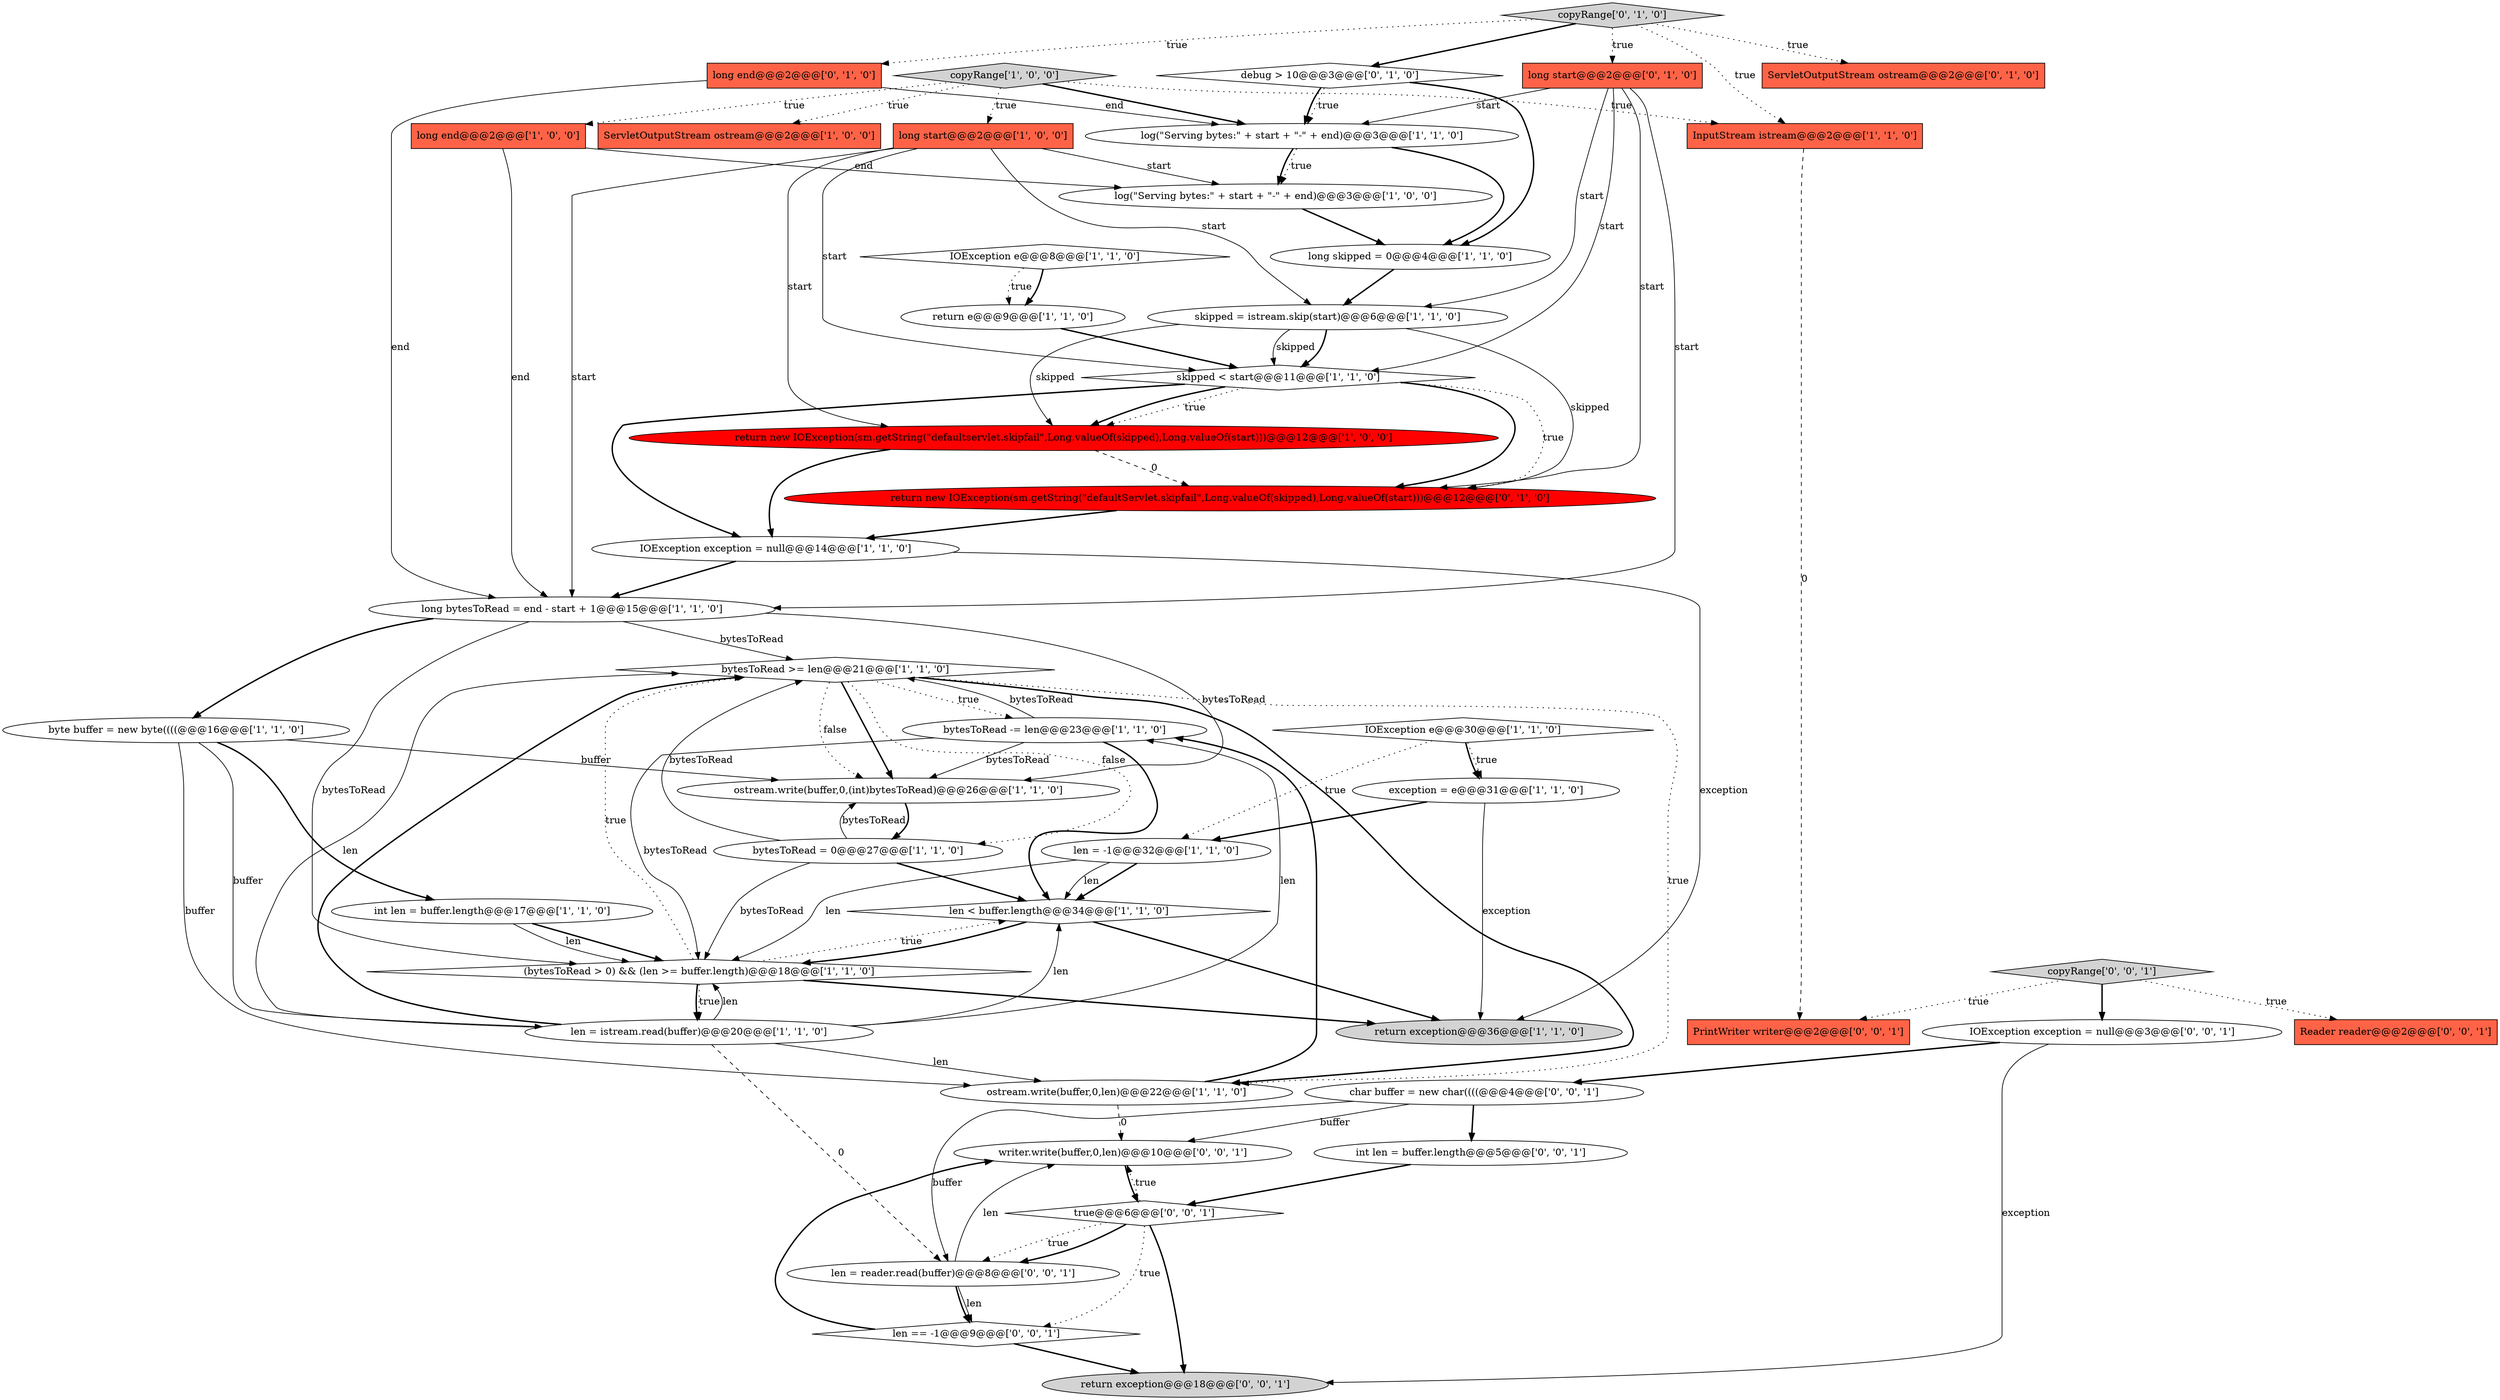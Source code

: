 digraph {
28 [style = filled, label = "IOException exception = null@@@14@@@['1', '1', '0']", fillcolor = white, shape = ellipse image = "AAA0AAABBB1BBB"];
30 [style = filled, label = "ServletOutputStream ostream@@@2@@@['0', '1', '0']", fillcolor = tomato, shape = box image = "AAA0AAABBB2BBB"];
9 [style = filled, label = "long start@@@2@@@['1', '0', '0']", fillcolor = tomato, shape = box image = "AAA0AAABBB1BBB"];
1 [style = filled, label = "return new IOException(sm.getString(\"defaultservlet.skipfail\",Long.valueOf(skipped),Long.valueOf(start)))@@@12@@@['1', '0', '0']", fillcolor = red, shape = ellipse image = "AAA1AAABBB1BBB"];
0 [style = filled, label = "int len = buffer.length@@@17@@@['1', '1', '0']", fillcolor = white, shape = ellipse image = "AAA0AAABBB1BBB"];
44 [style = filled, label = "true@@@6@@@['0', '0', '1']", fillcolor = white, shape = diamond image = "AAA0AAABBB3BBB"];
29 [style = filled, label = "debug > 10@@@3@@@['0', '1', '0']", fillcolor = white, shape = diamond image = "AAA0AAABBB2BBB"];
7 [style = filled, label = "ServletOutputStream ostream@@@2@@@['1', '0', '0']", fillcolor = tomato, shape = box image = "AAA0AAABBB1BBB"];
20 [style = filled, label = "IOException e@@@8@@@['1', '1', '0']", fillcolor = white, shape = diamond image = "AAA0AAABBB1BBB"];
4 [style = filled, label = "exception = e@@@31@@@['1', '1', '0']", fillcolor = white, shape = ellipse image = "AAA0AAABBB1BBB"];
25 [style = filled, label = "log(\"Serving bytes:\" + start + \"-\" + end)@@@3@@@['1', '1', '0']", fillcolor = white, shape = ellipse image = "AAA0AAABBB1BBB"];
18 [style = filled, label = "len = istream.read(buffer)@@@20@@@['1', '1', '0']", fillcolor = white, shape = ellipse image = "AAA0AAABBB1BBB"];
24 [style = filled, label = "len < buffer.length@@@34@@@['1', '1', '0']", fillcolor = white, shape = diamond image = "AAA0AAABBB1BBB"];
3 [style = filled, label = "bytesToRead >= len@@@21@@@['1', '1', '0']", fillcolor = white, shape = diamond image = "AAA0AAABBB1BBB"];
6 [style = filled, label = "log(\"Serving bytes:\" + start + \"-\" + end)@@@3@@@['1', '0', '0']", fillcolor = white, shape = ellipse image = "AAA0AAABBB1BBB"];
12 [style = filled, label = "byte buffer = new byte((((@@@16@@@['1', '1', '0']", fillcolor = white, shape = ellipse image = "AAA0AAABBB1BBB"];
13 [style = filled, label = "return exception@@@36@@@['1', '1', '0']", fillcolor = lightgray, shape = ellipse image = "AAA0AAABBB1BBB"];
14 [style = filled, label = "long bytesToRead = end - start + 1@@@15@@@['1', '1', '0']", fillcolor = white, shape = ellipse image = "AAA0AAABBB1BBB"];
17 [style = filled, label = "bytesToRead -= len@@@23@@@['1', '1', '0']", fillcolor = white, shape = ellipse image = "AAA0AAABBB1BBB"];
8 [style = filled, label = "copyRange['1', '0', '0']", fillcolor = lightgray, shape = diamond image = "AAA0AAABBB1BBB"];
33 [style = filled, label = "long end@@@2@@@['0', '1', '0']", fillcolor = tomato, shape = box image = "AAA0AAABBB2BBB"];
11 [style = filled, label = "skipped < start@@@11@@@['1', '1', '0']", fillcolor = white, shape = diamond image = "AAA0AAABBB1BBB"];
10 [style = filled, label = "long skipped = 0@@@4@@@['1', '1', '0']", fillcolor = white, shape = ellipse image = "AAA0AAABBB1BBB"];
34 [style = filled, label = "return new IOException(sm.getString(\"defaultServlet.skipfail\",Long.valueOf(skipped),Long.valueOf(start)))@@@12@@@['0', '1', '0']", fillcolor = red, shape = ellipse image = "AAA1AAABBB2BBB"];
37 [style = filled, label = "char buffer = new char((((@@@4@@@['0', '0', '1']", fillcolor = white, shape = ellipse image = "AAA0AAABBB3BBB"];
15 [style = filled, label = "return e@@@9@@@['1', '1', '0']", fillcolor = white, shape = ellipse image = "AAA0AAABBB1BBB"];
38 [style = filled, label = "len = reader.read(buffer)@@@8@@@['0', '0', '1']", fillcolor = white, shape = ellipse image = "AAA0AAABBB3BBB"];
43 [style = filled, label = "copyRange['0', '0', '1']", fillcolor = lightgray, shape = diamond image = "AAA0AAABBB3BBB"];
23 [style = filled, label = "skipped = istream.skip(start)@@@6@@@['1', '1', '0']", fillcolor = white, shape = ellipse image = "AAA0AAABBB1BBB"];
35 [style = filled, label = "Reader reader@@@2@@@['0', '0', '1']", fillcolor = tomato, shape = box image = "AAA0AAABBB3BBB"];
42 [style = filled, label = "return exception@@@18@@@['0', '0', '1']", fillcolor = lightgray, shape = ellipse image = "AAA0AAABBB3BBB"];
22 [style = filled, label = "long end@@@2@@@['1', '0', '0']", fillcolor = tomato, shape = box image = "AAA0AAABBB1BBB"];
5 [style = filled, label = "ostream.write(buffer,0,len)@@@22@@@['1', '1', '0']", fillcolor = white, shape = ellipse image = "AAA0AAABBB1BBB"];
27 [style = filled, label = "InputStream istream@@@2@@@['1', '1', '0']", fillcolor = tomato, shape = box image = "AAA0AAABBB1BBB"];
26 [style = filled, label = "ostream.write(buffer,0,(int)bytesToRead)@@@26@@@['1', '1', '0']", fillcolor = white, shape = ellipse image = "AAA0AAABBB1BBB"];
41 [style = filled, label = "IOException exception = null@@@3@@@['0', '0', '1']", fillcolor = white, shape = ellipse image = "AAA0AAABBB3BBB"];
40 [style = filled, label = "len == -1@@@9@@@['0', '0', '1']", fillcolor = white, shape = diamond image = "AAA0AAABBB3BBB"];
32 [style = filled, label = "long start@@@2@@@['0', '1', '0']", fillcolor = tomato, shape = box image = "AAA0AAABBB2BBB"];
45 [style = filled, label = "int len = buffer.length@@@5@@@['0', '0', '1']", fillcolor = white, shape = ellipse image = "AAA0AAABBB3BBB"];
19 [style = filled, label = "len = -1@@@32@@@['1', '1', '0']", fillcolor = white, shape = ellipse image = "AAA0AAABBB1BBB"];
31 [style = filled, label = "copyRange['0', '1', '0']", fillcolor = lightgray, shape = diamond image = "AAA0AAABBB2BBB"];
2 [style = filled, label = "bytesToRead = 0@@@27@@@['1', '1', '0']", fillcolor = white, shape = ellipse image = "AAA0AAABBB1BBB"];
16 [style = filled, label = "IOException e@@@30@@@['1', '1', '0']", fillcolor = white, shape = diamond image = "AAA0AAABBB1BBB"];
39 [style = filled, label = "PrintWriter writer@@@2@@@['0', '0', '1']", fillcolor = tomato, shape = box image = "AAA0AAABBB3BBB"];
36 [style = filled, label = "writer.write(buffer,0,len)@@@10@@@['0', '0', '1']", fillcolor = white, shape = ellipse image = "AAA0AAABBB3BBB"];
21 [style = filled, label = "(bytesToRead > 0) && (len >= buffer.length)@@@18@@@['1', '1', '0']", fillcolor = white, shape = diamond image = "AAA0AAABBB1BBB"];
22->14 [style = solid, label="end"];
12->18 [style = solid, label="buffer"];
12->26 [style = solid, label="buffer"];
18->3 [style = solid, label="len"];
18->3 [style = bold, label=""];
43->35 [style = dotted, label="true"];
21->18 [style = dotted, label="true"];
11->1 [style = dotted, label="true"];
37->38 [style = solid, label="buffer"];
3->26 [style = dotted, label="false"];
25->6 [style = bold, label=""];
21->18 [style = bold, label=""];
28->14 [style = bold, label=""];
2->26 [style = solid, label="bytesToRead"];
14->26 [style = solid, label="bytesToRead"];
19->24 [style = bold, label=""];
11->34 [style = dotted, label="true"];
1->28 [style = bold, label=""];
3->5 [style = bold, label=""];
15->11 [style = bold, label=""];
21->24 [style = dotted, label="true"];
24->21 [style = bold, label=""];
44->40 [style = dotted, label="true"];
31->27 [style = dotted, label="true"];
8->22 [style = dotted, label="true"];
25->10 [style = bold, label=""];
38->40 [style = solid, label="len"];
9->1 [style = solid, label="start"];
2->24 [style = bold, label=""];
32->23 [style = solid, label="start"];
18->21 [style = solid, label="len"];
20->15 [style = bold, label=""];
20->15 [style = dotted, label="true"];
21->13 [style = bold, label=""];
11->28 [style = bold, label=""];
36->44 [style = bold, label=""];
32->14 [style = solid, label="start"];
1->34 [style = dashed, label="0"];
41->37 [style = bold, label=""];
4->19 [style = bold, label=""];
18->5 [style = solid, label="len"];
8->7 [style = dotted, label="true"];
31->29 [style = bold, label=""];
0->21 [style = bold, label=""];
28->13 [style = solid, label="exception"];
16->4 [style = dotted, label="true"];
5->17 [style = bold, label=""];
31->33 [style = dotted, label="true"];
18->17 [style = solid, label="len"];
44->38 [style = bold, label=""];
31->30 [style = dotted, label="true"];
3->5 [style = dotted, label="true"];
44->38 [style = dotted, label="true"];
37->36 [style = solid, label="buffer"];
25->6 [style = dotted, label="true"];
3->17 [style = dotted, label="true"];
37->45 [style = bold, label=""];
9->11 [style = solid, label="start"];
24->13 [style = bold, label=""];
44->42 [style = bold, label=""];
17->21 [style = solid, label="bytesToRead"];
14->3 [style = solid, label="bytesToRead"];
14->21 [style = solid, label="bytesToRead"];
19->21 [style = solid, label="len"];
3->26 [style = bold, label=""];
41->42 [style = solid, label="exception"];
33->25 [style = solid, label="end"];
45->44 [style = bold, label=""];
0->21 [style = solid, label="len"];
9->6 [style = solid, label="start"];
23->1 [style = solid, label="skipped"];
34->28 [style = bold, label=""];
40->36 [style = bold, label=""];
27->39 [style = dashed, label="0"];
10->23 [style = bold, label=""];
6->10 [style = bold, label=""];
33->14 [style = solid, label="end"];
21->3 [style = dotted, label="true"];
32->25 [style = solid, label="start"];
29->10 [style = bold, label=""];
43->41 [style = bold, label=""];
9->14 [style = solid, label="start"];
8->9 [style = dotted, label="true"];
12->5 [style = solid, label="buffer"];
23->11 [style = bold, label=""];
16->4 [style = bold, label=""];
38->40 [style = bold, label=""];
23->34 [style = solid, label="skipped"];
29->25 [style = dotted, label="true"];
17->3 [style = solid, label="bytesToRead"];
38->36 [style = solid, label="len"];
16->19 [style = dotted, label="true"];
19->24 [style = solid, label="len"];
11->1 [style = bold, label=""];
44->36 [style = dotted, label="true"];
29->25 [style = bold, label=""];
22->6 [style = solid, label="end"];
17->26 [style = solid, label="bytesToRead"];
32->11 [style = solid, label="start"];
18->24 [style = solid, label="len"];
9->23 [style = solid, label="start"];
18->38 [style = dashed, label="0"];
12->0 [style = bold, label=""];
5->36 [style = dashed, label="0"];
31->32 [style = dotted, label="true"];
2->21 [style = solid, label="bytesToRead"];
26->2 [style = bold, label=""];
17->24 [style = bold, label=""];
11->34 [style = bold, label=""];
14->12 [style = bold, label=""];
32->34 [style = solid, label="start"];
23->11 [style = solid, label="skipped"];
2->3 [style = solid, label="bytesToRead"];
8->27 [style = dotted, label="true"];
4->13 [style = solid, label="exception"];
3->2 [style = dotted, label="false"];
8->25 [style = bold, label=""];
40->42 [style = bold, label=""];
43->39 [style = dotted, label="true"];
}
